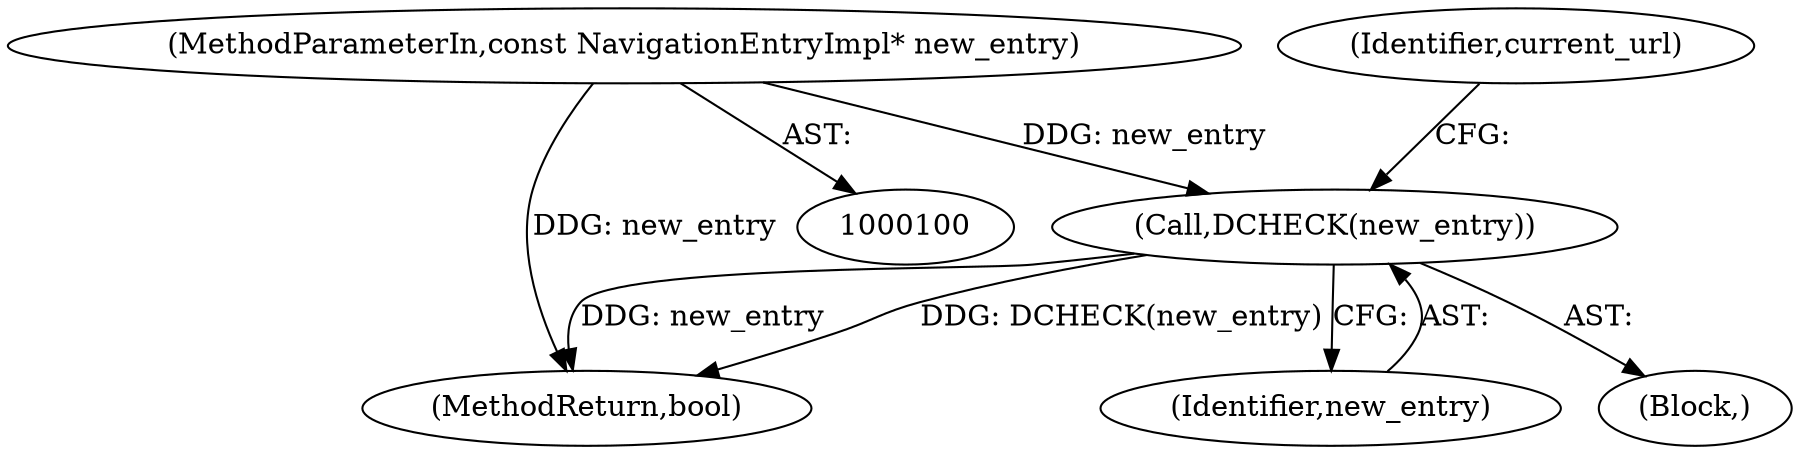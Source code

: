 digraph "0_Chrome_e9841fbdaf41b4a2baaa413f94d5c0197f9261f4_0@pointer" {
"1000102" [label="(MethodParameterIn,const NavigationEntryImpl* new_entry)"];
"1000104" [label="(Call,DCHECK(new_entry))"];
"1000104" [label="(Call,DCHECK(new_entry))"];
"1000102" [label="(MethodParameterIn,const NavigationEntryImpl* new_entry)"];
"1000164" [label="(MethodReturn,bool)"];
"1000105" [label="(Identifier,new_entry)"];
"1000108" [label="(Identifier,current_url)"];
"1000103" [label="(Block,)"];
"1000102" -> "1000100"  [label="AST: "];
"1000102" -> "1000164"  [label="DDG: new_entry"];
"1000102" -> "1000104"  [label="DDG: new_entry"];
"1000104" -> "1000103"  [label="AST: "];
"1000104" -> "1000105"  [label="CFG: "];
"1000105" -> "1000104"  [label="AST: "];
"1000108" -> "1000104"  [label="CFG: "];
"1000104" -> "1000164"  [label="DDG: DCHECK(new_entry)"];
"1000104" -> "1000164"  [label="DDG: new_entry"];
}
